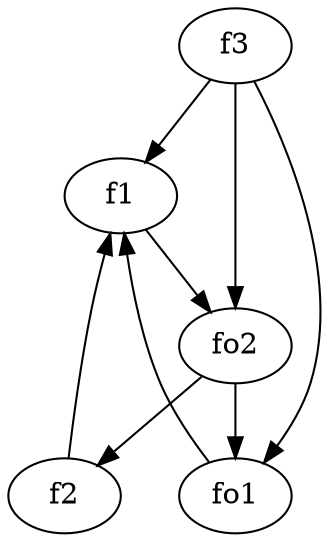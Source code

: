 strict digraph  {
f1;
f2;
f3;
fo1;
fo2;
f1 -> fo2  [weight=2];
f2 -> f1  [weight=2];
f3 -> fo2  [weight=2];
f3 -> fo1  [weight=2];
f3 -> f1  [weight=2];
fo1 -> f1  [weight=2];
fo2 -> fo1  [weight=2];
fo2 -> f2  [weight=2];
}

